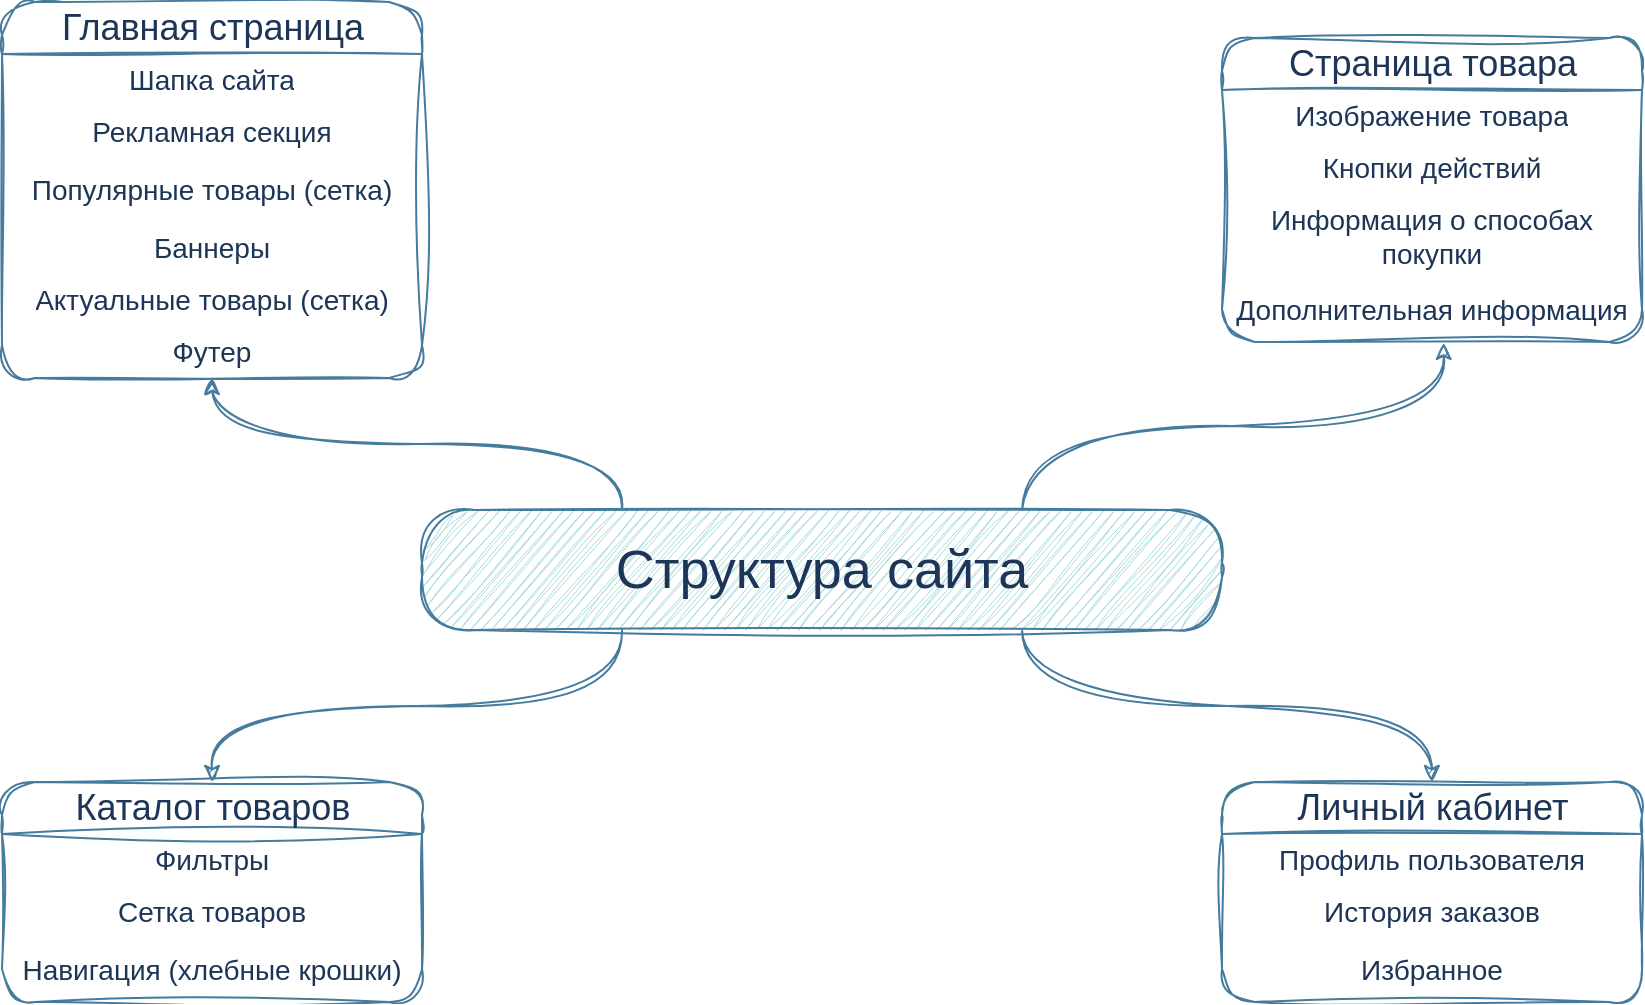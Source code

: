 <mxfile version="24.7.17" pages="3">
  <diagram name="Страница — 1" id="cfMz1B1037dc99auOzqI">
    <mxGraphModel dx="674" dy="1199" grid="1" gridSize="10" guides="1" tooltips="1" connect="1" arrows="1" fold="1" page="1" pageScale="1" pageWidth="1169" pageHeight="827" math="0" shadow="0">
      <root>
        <mxCell id="0" />
        <mxCell id="1" parent="0" />
        <mxCell id="ZYFznnXL1SsV9UCFpAr4-14" style="edgeStyle=orthogonalEdgeStyle;rounded=0;sketch=1;hachureGap=4;jiggle=2;curveFitting=1;orthogonalLoop=1;jettySize=auto;html=1;exitX=0.25;exitY=0;exitDx=0;exitDy=0;entryX=0.5;entryY=1;entryDx=0;entryDy=0;strokeColor=#457B9D;fontFamily=Architects Daughter;fontSource=https%3A%2F%2Ffonts.googleapis.com%2Fcss%3Ffamily%3DArchitects%2BDaughter;fontColor=#1D3557;fillColor=#A8DADC;curved=1;" edge="1" parent="1" source="ZYFznnXL1SsV9UCFpAr4-2" target="ZYFznnXL1SsV9UCFpAr4-5">
          <mxGeometry relative="1" as="geometry" />
        </mxCell>
        <mxCell id="ZYFznnXL1SsV9UCFpAr4-31" style="edgeStyle=orthogonalEdgeStyle;rounded=0;sketch=1;hachureGap=4;jiggle=2;curveFitting=1;orthogonalLoop=1;jettySize=auto;html=1;exitX=0.25;exitY=1;exitDx=0;exitDy=0;entryX=0.5;entryY=0;entryDx=0;entryDy=0;strokeColor=#457B9D;fontFamily=Architects Daughter;fontSource=https%3A%2F%2Ffonts.googleapis.com%2Fcss%3Ffamily%3DArchitects%2BDaughter;fontColor=#1D3557;fillColor=#A8DADC;curved=1;" edge="1" parent="1" source="ZYFznnXL1SsV9UCFpAr4-2" target="ZYFznnXL1SsV9UCFpAr4-15">
          <mxGeometry relative="1" as="geometry" />
        </mxCell>
        <mxCell id="ZYFznnXL1SsV9UCFpAr4-39" style="edgeStyle=orthogonalEdgeStyle;rounded=0;sketch=1;hachureGap=4;jiggle=2;curveFitting=1;orthogonalLoop=1;jettySize=auto;html=1;exitX=0.75;exitY=1;exitDx=0;exitDy=0;entryX=0.5;entryY=0;entryDx=0;entryDy=0;strokeColor=#457B9D;fontFamily=Architects Daughter;fontSource=https%3A%2F%2Ffonts.googleapis.com%2Fcss%3Ffamily%3DArchitects%2BDaughter;fontColor=#1D3557;fillColor=#A8DADC;curved=1;" edge="1" parent="1" source="ZYFznnXL1SsV9UCFpAr4-2" target="ZYFznnXL1SsV9UCFpAr4-32">
          <mxGeometry relative="1" as="geometry" />
        </mxCell>
        <mxCell id="ZYFznnXL1SsV9UCFpAr4-2" value="&lt;font style=&quot;font-size: 27px;&quot;&gt;Структура сайта&lt;/font&gt;" style="rounded=1;whiteSpace=wrap;html=1;arcSize=44;fillColor=#A8DADC;strokeColor=#457B9D;fontFamily=Helvetica;sketch=1;curveFitting=1;jiggle=2;labelBackgroundColor=none;fontColor=#1D3557;" vertex="1" parent="1">
          <mxGeometry x="385" y="384" width="400" height="60" as="geometry" />
        </mxCell>
        <mxCell id="ZYFznnXL1SsV9UCFpAr4-5" value="&lt;font style=&quot;font-size: 18px;&quot;&gt;Главная страница&lt;/font&gt;" style="swimlane;fontStyle=0;childLayout=stackLayout;horizontal=1;startSize=26;fillColor=none;horizontalStack=0;resizeParent=1;resizeParentMax=0;resizeLast=0;collapsible=1;marginBottom=0;html=1;rounded=1;arcSize=21;fontFamily=Helvetica;fontSize=12;sketch=1;curveFitting=1;jiggle=2;labelBackgroundColor=none;strokeColor=#457B9D;fontColor=#1D3557;" vertex="1" parent="1">
          <mxGeometry x="175" y="130" width="210" height="188" as="geometry" />
        </mxCell>
        <mxCell id="ZYFznnXL1SsV9UCFpAr4-6" value="Шапка сайта" style="text;strokeColor=none;fillColor=none;align=center;verticalAlign=middle;spacingLeft=4;spacingRight=4;overflow=hidden;rotatable=0;points=[[0,0.5],[1,0.5]];portConstraint=eastwest;fontFamily=Helvetica;fontSize=14;fontColor=#1D3557;labelBackgroundColor=none;labelBorderColor=none;textShadow=0;whiteSpace=wrap;html=1;rounded=1;sketch=1;curveFitting=1;jiggle=2;" vertex="1" parent="ZYFznnXL1SsV9UCFpAr4-5">
          <mxGeometry y="26" width="210" height="26" as="geometry" />
        </mxCell>
        <mxCell id="ZYFznnXL1SsV9UCFpAr4-7" value="Рекламная секция" style="text;strokeColor=none;fillColor=none;align=center;verticalAlign=middle;spacingLeft=4;spacingRight=4;overflow=hidden;rotatable=0;points=[[0,0.5],[1,0.5]];portConstraint=eastwest;fontFamily=Helvetica;fontSize=14;fontColor=#1D3557;labelBackgroundColor=none;labelBorderColor=none;textShadow=0;whiteSpace=wrap;html=1;rounded=1;sketch=1;curveFitting=1;jiggle=2;" vertex="1" parent="ZYFznnXL1SsV9UCFpAr4-5">
          <mxGeometry y="52" width="210" height="26" as="geometry" />
        </mxCell>
        <mxCell id="ZYFznnXL1SsV9UCFpAr4-8" value="Популярные товары (сетка)" style="text;strokeColor=none;fillColor=none;align=center;verticalAlign=middle;spacingLeft=4;spacingRight=4;overflow=hidden;rotatable=0;points=[[0,0.5],[1,0.5]];portConstraint=eastwest;fontFamily=Helvetica;fontSize=14;labelBackgroundColor=none;labelBorderColor=none;textShadow=0;whiteSpace=wrap;html=1;rounded=1;sketch=1;curveFitting=1;jiggle=2;fontColor=#1D3557;" vertex="1" parent="ZYFznnXL1SsV9UCFpAr4-5">
          <mxGeometry y="78" width="210" height="32" as="geometry" />
        </mxCell>
        <mxCell id="ZYFznnXL1SsV9UCFpAr4-9" value="Баннеры" style="text;strokeColor=none;fillColor=none;align=center;verticalAlign=middle;spacingLeft=4;spacingRight=4;overflow=hidden;rotatable=0;points=[[0,0.5],[1,0.5]];portConstraint=eastwest;fontFamily=Helvetica;fontSize=14;labelBackgroundColor=none;labelBorderColor=none;textShadow=0;whiteSpace=wrap;html=1;rounded=1;sketch=1;curveFitting=1;jiggle=2;fontColor=#1D3557;" vertex="1" parent="ZYFznnXL1SsV9UCFpAr4-5">
          <mxGeometry y="110" width="210" height="26" as="geometry" />
        </mxCell>
        <mxCell id="ZYFznnXL1SsV9UCFpAr4-10" value="Актуальные товары (сетка)" style="text;strokeColor=none;fillColor=none;align=center;verticalAlign=middle;spacingLeft=4;spacingRight=4;overflow=hidden;rotatable=0;points=[[0,0.5],[1,0.5]];portConstraint=eastwest;fontFamily=Helvetica;fontSize=14;labelBackgroundColor=none;labelBorderColor=none;textShadow=0;whiteSpace=wrap;html=1;rounded=1;sketch=1;curveFitting=1;jiggle=2;fontColor=#1D3557;" vertex="1" parent="ZYFznnXL1SsV9UCFpAr4-5">
          <mxGeometry y="136" width="210" height="26" as="geometry" />
        </mxCell>
        <mxCell id="ZYFznnXL1SsV9UCFpAr4-11" value="Футер" style="text;strokeColor=none;fillColor=none;align=center;verticalAlign=middle;spacingLeft=4;spacingRight=4;overflow=hidden;rotatable=0;points=[[0,0.5],[1,0.5]];portConstraint=eastwest;fontFamily=Helvetica;fontSize=14;labelBackgroundColor=none;labelBorderColor=none;textShadow=0;whiteSpace=wrap;html=1;rounded=1;sketch=1;curveFitting=1;jiggle=2;fontColor=#1D3557;" vertex="1" parent="ZYFznnXL1SsV9UCFpAr4-5">
          <mxGeometry y="162" width="210" height="26" as="geometry" />
        </mxCell>
        <mxCell id="ZYFznnXL1SsV9UCFpAr4-15" value="&lt;font style=&quot;font-size: 18px;&quot;&gt;Каталог товаров&lt;/font&gt;" style="swimlane;fontStyle=0;childLayout=stackLayout;horizontal=1;startSize=26;fillColor=none;horizontalStack=0;resizeParent=1;resizeParentMax=0;resizeLast=0;collapsible=1;marginBottom=0;html=1;rounded=1;arcSize=21;fontFamily=Helvetica;fontSize=12;sketch=1;curveFitting=1;jiggle=2;labelBackgroundColor=none;strokeColor=#457B9D;fontColor=#1D3557;" vertex="1" parent="1">
          <mxGeometry x="175" y="520" width="210" height="110" as="geometry" />
        </mxCell>
        <mxCell id="ZYFznnXL1SsV9UCFpAr4-16" value="Фильтры" style="text;strokeColor=none;fillColor=none;align=center;verticalAlign=middle;spacingLeft=4;spacingRight=4;overflow=hidden;rotatable=0;points=[[0,0.5],[1,0.5]];portConstraint=eastwest;fontFamily=Helvetica;fontSize=14;fontColor=#1D3557;labelBackgroundColor=none;labelBorderColor=none;textShadow=0;whiteSpace=wrap;html=1;rounded=1;sketch=1;curveFitting=1;jiggle=2;" vertex="1" parent="ZYFznnXL1SsV9UCFpAr4-15">
          <mxGeometry y="26" width="210" height="26" as="geometry" />
        </mxCell>
        <mxCell id="ZYFznnXL1SsV9UCFpAr4-17" value="Сетка товаров" style="text;strokeColor=none;fillColor=none;align=center;verticalAlign=middle;spacingLeft=4;spacingRight=4;overflow=hidden;rotatable=0;points=[[0,0.5],[1,0.5]];portConstraint=eastwest;fontFamily=Helvetica;fontSize=14;fontColor=#1D3557;labelBackgroundColor=none;labelBorderColor=none;textShadow=0;whiteSpace=wrap;html=1;rounded=1;sketch=1;curveFitting=1;jiggle=2;" vertex="1" parent="ZYFznnXL1SsV9UCFpAr4-15">
          <mxGeometry y="52" width="210" height="26" as="geometry" />
        </mxCell>
        <mxCell id="ZYFznnXL1SsV9UCFpAr4-18" value="Навигация (хлебные крошки)" style="text;strokeColor=none;fillColor=none;align=center;verticalAlign=middle;spacingLeft=4;spacingRight=4;overflow=hidden;rotatable=0;points=[[0,0.5],[1,0.5]];portConstraint=eastwest;fontFamily=Helvetica;fontSize=14;labelBackgroundColor=none;labelBorderColor=none;textShadow=0;whiteSpace=wrap;html=1;rounded=1;sketch=1;curveFitting=1;jiggle=2;fontColor=#1D3557;" vertex="1" parent="ZYFznnXL1SsV9UCFpAr4-15">
          <mxGeometry y="78" width="210" height="32" as="geometry" />
        </mxCell>
        <mxCell id="ZYFznnXL1SsV9UCFpAr4-23" value="&lt;font style=&quot;font-size: 18px;&quot;&gt;Страница товара&lt;/font&gt;" style="swimlane;fontStyle=0;childLayout=stackLayout;horizontal=1;startSize=26;fillColor=none;horizontalStack=0;resizeParent=1;resizeParentMax=0;resizeLast=0;collapsible=1;marginBottom=0;html=1;rounded=1;arcSize=21;fontFamily=Helvetica;fontSize=12;sketch=1;curveFitting=1;jiggle=2;labelBackgroundColor=none;strokeColor=#457B9D;fontColor=#1D3557;" vertex="1" parent="1">
          <mxGeometry x="785" y="148" width="210" height="152" as="geometry" />
        </mxCell>
        <mxCell id="ZYFznnXL1SsV9UCFpAr4-24" value="Изображение товара" style="text;strokeColor=none;fillColor=none;align=center;verticalAlign=middle;spacingLeft=4;spacingRight=4;overflow=hidden;rotatable=0;points=[[0,0.5],[1,0.5]];portConstraint=eastwest;fontFamily=Helvetica;fontSize=14;fontColor=#1D3557;labelBackgroundColor=none;labelBorderColor=none;textShadow=0;whiteSpace=wrap;html=1;rounded=1;sketch=1;curveFitting=1;jiggle=2;" vertex="1" parent="ZYFznnXL1SsV9UCFpAr4-23">
          <mxGeometry y="26" width="210" height="26" as="geometry" />
        </mxCell>
        <mxCell id="ZYFznnXL1SsV9UCFpAr4-25" value="Кнопки действий" style="text;strokeColor=none;fillColor=none;align=center;verticalAlign=middle;spacingLeft=4;spacingRight=4;overflow=hidden;rotatable=0;points=[[0,0.5],[1,0.5]];portConstraint=eastwest;fontFamily=Helvetica;fontSize=14;fontColor=#1D3557;labelBackgroundColor=none;labelBorderColor=none;textShadow=0;whiteSpace=wrap;html=1;rounded=1;sketch=1;curveFitting=1;jiggle=2;" vertex="1" parent="ZYFznnXL1SsV9UCFpAr4-23">
          <mxGeometry y="52" width="210" height="26" as="geometry" />
        </mxCell>
        <mxCell id="ZYFznnXL1SsV9UCFpAr4-26" value="Информация о способах покупки" style="text;strokeColor=none;fillColor=none;align=center;verticalAlign=middle;spacingLeft=4;spacingRight=4;overflow=hidden;rotatable=0;points=[[0,0.5],[1,0.5]];portConstraint=eastwest;fontFamily=Helvetica;fontSize=14;labelBackgroundColor=none;labelBorderColor=none;textShadow=0;whiteSpace=wrap;html=1;rounded=1;sketch=1;curveFitting=1;jiggle=2;fontColor=#1D3557;" vertex="1" parent="ZYFznnXL1SsV9UCFpAr4-23">
          <mxGeometry y="78" width="210" height="42" as="geometry" />
        </mxCell>
        <mxCell id="ZYFznnXL1SsV9UCFpAr4-28" value="Дополнительная информация" style="text;strokeColor=none;fillColor=none;align=center;verticalAlign=middle;spacingLeft=4;spacingRight=4;overflow=hidden;rotatable=0;points=[[0,0.5],[1,0.5]];portConstraint=eastwest;fontFamily=Helvetica;fontSize=14;labelBackgroundColor=none;labelBorderColor=none;textShadow=0;whiteSpace=wrap;html=1;rounded=1;sketch=1;curveFitting=1;jiggle=2;fontColor=#1D3557;" vertex="1" parent="ZYFznnXL1SsV9UCFpAr4-23">
          <mxGeometry y="120" width="210" height="32" as="geometry" />
        </mxCell>
        <mxCell id="ZYFznnXL1SsV9UCFpAr4-30" style="edgeStyle=orthogonalEdgeStyle;rounded=0;sketch=1;hachureGap=4;jiggle=2;curveFitting=1;orthogonalLoop=1;jettySize=auto;html=1;exitX=0.75;exitY=0;exitDx=0;exitDy=0;entryX=0.528;entryY=1.013;entryDx=0;entryDy=0;entryPerimeter=0;strokeColor=#457B9D;fontFamily=Architects Daughter;fontSource=https%3A%2F%2Ffonts.googleapis.com%2Fcss%3Ffamily%3DArchitects%2BDaughter;fontColor=#1D3557;fillColor=#A8DADC;curved=1;" edge="1" parent="1" source="ZYFznnXL1SsV9UCFpAr4-2" target="ZYFznnXL1SsV9UCFpAr4-28">
          <mxGeometry relative="1" as="geometry" />
        </mxCell>
        <mxCell id="ZYFznnXL1SsV9UCFpAr4-32" value="&lt;font style=&quot;font-size: 18px;&quot;&gt;Личный кабинет&lt;/font&gt;" style="swimlane;fontStyle=0;childLayout=stackLayout;horizontal=1;startSize=26;fillColor=none;horizontalStack=0;resizeParent=1;resizeParentMax=0;resizeLast=0;collapsible=1;marginBottom=0;html=1;rounded=1;arcSize=21;fontFamily=Helvetica;fontSize=12;sketch=1;curveFitting=1;jiggle=2;labelBackgroundColor=none;strokeColor=#457B9D;fontColor=#1D3557;" vertex="1" parent="1">
          <mxGeometry x="785" y="520" width="210" height="110" as="geometry" />
        </mxCell>
        <mxCell id="ZYFznnXL1SsV9UCFpAr4-33" value="Профиль пользователя" style="text;strokeColor=none;fillColor=none;align=center;verticalAlign=middle;spacingLeft=4;spacingRight=4;overflow=hidden;rotatable=0;points=[[0,0.5],[1,0.5]];portConstraint=eastwest;fontFamily=Helvetica;fontSize=14;fontColor=#1D3557;labelBackgroundColor=none;labelBorderColor=none;textShadow=0;whiteSpace=wrap;html=1;rounded=1;sketch=1;curveFitting=1;jiggle=2;" vertex="1" parent="ZYFznnXL1SsV9UCFpAr4-32">
          <mxGeometry y="26" width="210" height="26" as="geometry" />
        </mxCell>
        <mxCell id="ZYFznnXL1SsV9UCFpAr4-34" value="История заказов" style="text;strokeColor=none;fillColor=none;align=center;verticalAlign=middle;spacingLeft=4;spacingRight=4;overflow=hidden;rotatable=0;points=[[0,0.5],[1,0.5]];portConstraint=eastwest;fontFamily=Helvetica;fontSize=14;fontColor=#1D3557;labelBackgroundColor=none;labelBorderColor=none;textShadow=0;whiteSpace=wrap;html=1;rounded=1;sketch=1;curveFitting=1;jiggle=2;" vertex="1" parent="ZYFznnXL1SsV9UCFpAr4-32">
          <mxGeometry y="52" width="210" height="26" as="geometry" />
        </mxCell>
        <mxCell id="ZYFznnXL1SsV9UCFpAr4-35" value="Избранное" style="text;strokeColor=none;fillColor=none;align=center;verticalAlign=middle;spacingLeft=4;spacingRight=4;overflow=hidden;rotatable=0;points=[[0,0.5],[1,0.5]];portConstraint=eastwest;fontFamily=Helvetica;fontSize=14;labelBackgroundColor=none;labelBorderColor=none;textShadow=0;whiteSpace=wrap;html=1;rounded=1;sketch=1;curveFitting=1;jiggle=2;fontColor=#1D3557;" vertex="1" parent="ZYFznnXL1SsV9UCFpAr4-32">
          <mxGeometry y="78" width="210" height="32" as="geometry" />
        </mxCell>
      </root>
    </mxGraphModel>
  </diagram>
  <diagram id="JF7GCAIlmqGJFs5VyR6K" name="Страница — 2">
    <mxGraphModel dx="1724" dy="987" grid="1" gridSize="10" guides="1" tooltips="1" connect="1" arrows="1" fold="1" page="1" pageScale="1" pageWidth="1169" pageHeight="827" math="0" shadow="0">
      <root>
        <mxCell id="0" />
        <mxCell id="1" parent="0" />
        <mxCell id="FiGZa5fCqcaI1ObafUO0-14" value="Users" style="shape=table;startSize=30;container=1;collapsible=1;childLayout=tableLayout;fixedRows=1;rowLines=0;fontStyle=1;align=center;resizeLast=1;html=1;hachureGap=4;fontFamily=Helvetica;rounded=1;" vertex="1" parent="1">
          <mxGeometry x="-340" y="60" width="180" height="180" as="geometry" />
        </mxCell>
        <mxCell id="FiGZa5fCqcaI1ObafUO0-15" value="" style="shape=tableRow;horizontal=0;startSize=0;swimlaneHead=0;swimlaneBody=0;fillColor=none;collapsible=0;dropTarget=0;points=[[0,0.5],[1,0.5]];portConstraint=eastwest;top=0;left=0;right=0;bottom=1;hachureGap=4;strokeColor=#457B9D;fontFamily=Helvetica;fontColor=#1D3557;" vertex="1" parent="FiGZa5fCqcaI1ObafUO0-14">
          <mxGeometry y="30" width="180" height="30" as="geometry" />
        </mxCell>
        <mxCell id="FiGZa5fCqcaI1ObafUO0-16" value="PK" style="shape=partialRectangle;connectable=0;fillColor=none;top=0;left=0;bottom=0;right=0;fontStyle=1;overflow=hidden;whiteSpace=wrap;html=1;hachureGap=4;strokeColor=#457B9D;fontFamily=Helvetica;fontColor=#1D3557;" vertex="1" parent="FiGZa5fCqcaI1ObafUO0-15">
          <mxGeometry width="30" height="30" as="geometry">
            <mxRectangle width="30" height="30" as="alternateBounds" />
          </mxGeometry>
        </mxCell>
        <mxCell id="FiGZa5fCqcaI1ObafUO0-17" value="user_id" style="shape=partialRectangle;connectable=0;fillColor=none;top=0;left=0;bottom=0;right=0;align=left;spacingLeft=6;fontStyle=5;overflow=hidden;whiteSpace=wrap;html=1;hachureGap=4;strokeColor=#457B9D;fontFamily=Helvetica;fontColor=#1D3557;" vertex="1" parent="FiGZa5fCqcaI1ObafUO0-15">
          <mxGeometry x="30" width="150" height="30" as="geometry">
            <mxRectangle width="150" height="30" as="alternateBounds" />
          </mxGeometry>
        </mxCell>
        <mxCell id="FiGZa5fCqcaI1ObafUO0-18" value="" style="shape=tableRow;horizontal=0;startSize=0;swimlaneHead=0;swimlaneBody=0;fillColor=none;collapsible=0;dropTarget=0;points=[[0,0.5],[1,0.5]];portConstraint=eastwest;top=0;left=0;right=0;bottom=0;hachureGap=4;strokeColor=#457B9D;fontFamily=Helvetica;fontColor=#1D3557;" vertex="1" parent="FiGZa5fCqcaI1ObafUO0-14">
          <mxGeometry y="60" width="180" height="30" as="geometry" />
        </mxCell>
        <mxCell id="FiGZa5fCqcaI1ObafUO0-19" value="" style="shape=partialRectangle;connectable=0;fillColor=none;top=0;left=0;bottom=0;right=0;editable=1;overflow=hidden;whiteSpace=wrap;html=1;hachureGap=4;strokeColor=#457B9D;fontFamily=Helvetica;fontColor=#1D3557;" vertex="1" parent="FiGZa5fCqcaI1ObafUO0-18">
          <mxGeometry width="30" height="30" as="geometry">
            <mxRectangle width="30" height="30" as="alternateBounds" />
          </mxGeometry>
        </mxCell>
        <mxCell id="FiGZa5fCqcaI1ObafUO0-20" value="username" style="shape=partialRectangle;connectable=0;fillColor=none;top=0;left=0;bottom=0;right=0;align=left;spacingLeft=6;overflow=hidden;whiteSpace=wrap;html=1;hachureGap=4;strokeColor=#457B9D;fontFamily=Helvetica;fontColor=#1D3557;" vertex="1" parent="FiGZa5fCqcaI1ObafUO0-18">
          <mxGeometry x="30" width="150" height="30" as="geometry">
            <mxRectangle width="150" height="30" as="alternateBounds" />
          </mxGeometry>
        </mxCell>
        <mxCell id="FiGZa5fCqcaI1ObafUO0-21" value="" style="shape=tableRow;horizontal=0;startSize=0;swimlaneHead=0;swimlaneBody=0;fillColor=none;collapsible=0;dropTarget=0;points=[[0,0.5],[1,0.5]];portConstraint=eastwest;top=0;left=0;right=0;bottom=0;hachureGap=4;strokeColor=#457B9D;fontFamily=Helvetica;fontColor=#1D3557;" vertex="1" parent="FiGZa5fCqcaI1ObafUO0-14">
          <mxGeometry y="90" width="180" height="30" as="geometry" />
        </mxCell>
        <mxCell id="FiGZa5fCqcaI1ObafUO0-22" value="" style="shape=partialRectangle;connectable=0;fillColor=none;top=0;left=0;bottom=0;right=0;editable=1;overflow=hidden;whiteSpace=wrap;html=1;hachureGap=4;strokeColor=#457B9D;fontFamily=Helvetica;fontColor=#1D3557;" vertex="1" parent="FiGZa5fCqcaI1ObafUO0-21">
          <mxGeometry width="30" height="30" as="geometry">
            <mxRectangle width="30" height="30" as="alternateBounds" />
          </mxGeometry>
        </mxCell>
        <mxCell id="FiGZa5fCqcaI1ObafUO0-23" value="email" style="shape=partialRectangle;connectable=0;fillColor=none;top=0;left=0;bottom=0;right=0;align=left;spacingLeft=6;overflow=hidden;whiteSpace=wrap;html=1;hachureGap=4;strokeColor=#457B9D;fontFamily=Helvetica;fontColor=#1D3557;" vertex="1" parent="FiGZa5fCqcaI1ObafUO0-21">
          <mxGeometry x="30" width="150" height="30" as="geometry">
            <mxRectangle width="150" height="30" as="alternateBounds" />
          </mxGeometry>
        </mxCell>
        <mxCell id="FiGZa5fCqcaI1ObafUO0-24" value="" style="shape=tableRow;horizontal=0;startSize=0;swimlaneHead=0;swimlaneBody=0;fillColor=none;collapsible=0;dropTarget=0;points=[[0,0.5],[1,0.5]];portConstraint=eastwest;top=0;left=0;right=0;bottom=0;hachureGap=4;strokeColor=#457B9D;fontFamily=Helvetica;fontColor=#1D3557;" vertex="1" parent="FiGZa5fCqcaI1ObafUO0-14">
          <mxGeometry y="120" width="180" height="30" as="geometry" />
        </mxCell>
        <mxCell id="FiGZa5fCqcaI1ObafUO0-25" value="" style="shape=partialRectangle;connectable=0;fillColor=none;top=0;left=0;bottom=0;right=0;editable=1;overflow=hidden;whiteSpace=wrap;html=1;hachureGap=4;strokeColor=#457B9D;fontFamily=Helvetica;fontColor=#1D3557;" vertex="1" parent="FiGZa5fCqcaI1ObafUO0-24">
          <mxGeometry width="30" height="30" as="geometry">
            <mxRectangle width="30" height="30" as="alternateBounds" />
          </mxGeometry>
        </mxCell>
        <mxCell id="FiGZa5fCqcaI1ObafUO0-26" value="phone" style="shape=partialRectangle;connectable=0;fillColor=none;top=0;left=0;bottom=0;right=0;align=left;spacingLeft=6;overflow=hidden;whiteSpace=wrap;html=1;hachureGap=4;strokeColor=#457B9D;fontFamily=Helvetica;fontColor=#1D3557;" vertex="1" parent="FiGZa5fCqcaI1ObafUO0-24">
          <mxGeometry x="30" width="150" height="30" as="geometry">
            <mxRectangle width="150" height="30" as="alternateBounds" />
          </mxGeometry>
        </mxCell>
        <mxCell id="FiGZa5fCqcaI1ObafUO0-27" value="" style="shape=tableRow;horizontal=0;startSize=0;swimlaneHead=0;swimlaneBody=0;fillColor=none;collapsible=0;dropTarget=0;points=[[0,0.5],[1,0.5]];portConstraint=eastwest;top=0;left=0;right=0;bottom=0;hachureGap=4;strokeColor=#457B9D;fontFamily=Helvetica;fontColor=#1D3557;" vertex="1" parent="FiGZa5fCqcaI1ObafUO0-14">
          <mxGeometry y="150" width="180" height="30" as="geometry" />
        </mxCell>
        <mxCell id="FiGZa5fCqcaI1ObafUO0-28" value="" style="shape=partialRectangle;connectable=0;fillColor=none;top=0;left=0;bottom=0;right=0;editable=1;overflow=hidden;whiteSpace=wrap;html=1;hachureGap=4;strokeColor=#457B9D;fontFamily=Helvetica;fontColor=#1D3557;" vertex="1" parent="FiGZa5fCqcaI1ObafUO0-27">
          <mxGeometry width="30" height="30" as="geometry">
            <mxRectangle width="30" height="30" as="alternateBounds" />
          </mxGeometry>
        </mxCell>
        <mxCell id="FiGZa5fCqcaI1ObafUO0-29" value="created_at" style="shape=partialRectangle;connectable=0;fillColor=none;top=0;left=0;bottom=0;right=0;align=left;spacingLeft=6;overflow=hidden;whiteSpace=wrap;html=1;hachureGap=4;strokeColor=#457B9D;fontFamily=Helvetica;fontColor=#1D3557;" vertex="1" parent="FiGZa5fCqcaI1ObafUO0-27">
          <mxGeometry x="30" width="150" height="30" as="geometry">
            <mxRectangle width="150" height="30" as="alternateBounds" />
          </mxGeometry>
        </mxCell>
        <mxCell id="FiGZa5fCqcaI1ObafUO0-30" value="Products" style="shape=table;startSize=30;container=1;collapsible=1;childLayout=tableLayout;fixedRows=1;rowLines=0;fontStyle=1;align=center;resizeLast=1;html=1;hachureGap=4;fontFamily=Helvetica;rounded=1;" vertex="1" parent="1">
          <mxGeometry x="-340" y="270" width="180" height="300" as="geometry" />
        </mxCell>
        <mxCell id="FiGZa5fCqcaI1ObafUO0-31" value="" style="shape=tableRow;horizontal=0;startSize=0;swimlaneHead=0;swimlaneBody=0;fillColor=none;collapsible=0;dropTarget=0;points=[[0,0.5],[1,0.5]];portConstraint=eastwest;top=0;left=0;right=0;bottom=1;hachureGap=4;strokeColor=#457B9D;fontFamily=Helvetica;fontColor=#1D3557;" vertex="1" parent="FiGZa5fCqcaI1ObafUO0-30">
          <mxGeometry y="30" width="180" height="30" as="geometry" />
        </mxCell>
        <mxCell id="FiGZa5fCqcaI1ObafUO0-32" value="PK" style="shape=partialRectangle;connectable=0;fillColor=none;top=0;left=0;bottom=0;right=0;fontStyle=1;overflow=hidden;whiteSpace=wrap;html=1;hachureGap=4;strokeColor=#457B9D;fontFamily=Helvetica;fontColor=#1D3557;" vertex="1" parent="FiGZa5fCqcaI1ObafUO0-31">
          <mxGeometry width="30" height="30" as="geometry">
            <mxRectangle width="30" height="30" as="alternateBounds" />
          </mxGeometry>
        </mxCell>
        <mxCell id="FiGZa5fCqcaI1ObafUO0-33" value="product_id" style="shape=partialRectangle;connectable=0;fillColor=none;top=0;left=0;bottom=0;right=0;align=left;spacingLeft=6;fontStyle=5;overflow=hidden;whiteSpace=wrap;html=1;hachureGap=4;strokeColor=#457B9D;fontFamily=Helvetica;fontColor=#1D3557;" vertex="1" parent="FiGZa5fCqcaI1ObafUO0-31">
          <mxGeometry x="30" width="150" height="30" as="geometry">
            <mxRectangle width="150" height="30" as="alternateBounds" />
          </mxGeometry>
        </mxCell>
        <mxCell id="FiGZa5fCqcaI1ObafUO0-37" value="" style="shape=tableRow;horizontal=0;startSize=0;swimlaneHead=0;swimlaneBody=0;fillColor=none;collapsible=0;dropTarget=0;points=[[0,0.5],[1,0.5]];portConstraint=eastwest;top=0;left=0;right=0;bottom=0;hachureGap=4;strokeColor=#457B9D;fontFamily=Helvetica;fontColor=#1D3557;" vertex="1" parent="FiGZa5fCqcaI1ObafUO0-30">
          <mxGeometry y="60" width="180" height="30" as="geometry" />
        </mxCell>
        <mxCell id="FiGZa5fCqcaI1ObafUO0-38" value="FK" style="shape=partialRectangle;connectable=0;fillColor=none;top=0;left=0;bottom=0;right=0;editable=1;overflow=hidden;whiteSpace=wrap;html=1;hachureGap=4;strokeColor=#457B9D;fontFamily=Helvetica;fontColor=#1D3557;" vertex="1" parent="FiGZa5fCqcaI1ObafUO0-37">
          <mxGeometry width="30" height="30" as="geometry">
            <mxRectangle width="30" height="30" as="alternateBounds" />
          </mxGeometry>
        </mxCell>
        <mxCell id="FiGZa5fCqcaI1ObafUO0-39" value="category_id" style="shape=partialRectangle;connectable=0;fillColor=none;top=0;left=0;bottom=0;right=0;align=left;spacingLeft=6;overflow=hidden;whiteSpace=wrap;html=1;hachureGap=4;strokeColor=#457B9D;fontFamily=Helvetica;fontColor=#1D3557;" vertex="1" parent="FiGZa5fCqcaI1ObafUO0-37">
          <mxGeometry x="30" width="150" height="30" as="geometry">
            <mxRectangle width="150" height="30" as="alternateBounds" />
          </mxGeometry>
        </mxCell>
        <mxCell id="FiGZa5fCqcaI1ObafUO0-40" value="" style="shape=tableRow;horizontal=0;startSize=0;swimlaneHead=0;swimlaneBody=0;fillColor=none;collapsible=0;dropTarget=0;points=[[0,0.5],[1,0.5]];portConstraint=eastwest;top=0;left=0;right=0;bottom=0;hachureGap=4;strokeColor=#457B9D;fontFamily=Helvetica;fontColor=#1D3557;" vertex="1" parent="FiGZa5fCqcaI1ObafUO0-30">
          <mxGeometry y="90" width="180" height="30" as="geometry" />
        </mxCell>
        <mxCell id="FiGZa5fCqcaI1ObafUO0-41" value="" style="shape=partialRectangle;connectable=0;fillColor=none;top=0;left=0;bottom=0;right=0;editable=1;overflow=hidden;whiteSpace=wrap;html=1;hachureGap=4;strokeColor=#457B9D;fontFamily=Helvetica;fontColor=#1D3557;" vertex="1" parent="FiGZa5fCqcaI1ObafUO0-40">
          <mxGeometry width="30" height="30" as="geometry">
            <mxRectangle width="30" height="30" as="alternateBounds" />
          </mxGeometry>
        </mxCell>
        <mxCell id="FiGZa5fCqcaI1ObafUO0-42" value="image_url" style="shape=partialRectangle;connectable=0;fillColor=none;top=0;left=0;bottom=0;right=0;align=left;spacingLeft=6;overflow=hidden;whiteSpace=wrap;html=1;hachureGap=4;strokeColor=#457B9D;fontFamily=Helvetica;fontColor=#1D3557;" vertex="1" parent="FiGZa5fCqcaI1ObafUO0-40">
          <mxGeometry x="30" width="150" height="30" as="geometry">
            <mxRectangle width="150" height="30" as="alternateBounds" />
          </mxGeometry>
        </mxCell>
        <mxCell id="FiGZa5fCqcaI1ObafUO0-43" value="" style="shape=tableRow;horizontal=0;startSize=0;swimlaneHead=0;swimlaneBody=0;fillColor=none;collapsible=0;dropTarget=0;points=[[0,0.5],[1,0.5]];portConstraint=eastwest;top=0;left=0;right=0;bottom=0;hachureGap=4;strokeColor=#457B9D;fontFamily=Helvetica;fontColor=#1D3557;" vertex="1" parent="FiGZa5fCqcaI1ObafUO0-30">
          <mxGeometry y="120" width="180" height="30" as="geometry" />
        </mxCell>
        <mxCell id="FiGZa5fCqcaI1ObafUO0-44" value="" style="shape=partialRectangle;connectable=0;fillColor=none;top=0;left=0;bottom=0;right=0;editable=1;overflow=hidden;whiteSpace=wrap;html=1;hachureGap=4;strokeColor=#457B9D;fontFamily=Helvetica;fontColor=#1D3557;" vertex="1" parent="FiGZa5fCqcaI1ObafUO0-43">
          <mxGeometry width="30" height="30" as="geometry">
            <mxRectangle width="30" height="30" as="alternateBounds" />
          </mxGeometry>
        </mxCell>
        <mxCell id="FiGZa5fCqcaI1ObafUO0-45" value="name" style="shape=partialRectangle;connectable=0;fillColor=none;top=0;left=0;bottom=0;right=0;align=left;spacingLeft=6;overflow=hidden;whiteSpace=wrap;html=1;hachureGap=4;strokeColor=#457B9D;fontFamily=Helvetica;fontColor=#1D3557;" vertex="1" parent="FiGZa5fCqcaI1ObafUO0-43">
          <mxGeometry x="30" width="150" height="30" as="geometry">
            <mxRectangle width="150" height="30" as="alternateBounds" />
          </mxGeometry>
        </mxCell>
        <mxCell id="FiGZa5fCqcaI1ObafUO0-46" value="" style="shape=tableRow;horizontal=0;startSize=0;swimlaneHead=0;swimlaneBody=0;fillColor=none;collapsible=0;dropTarget=0;points=[[0,0.5],[1,0.5]];portConstraint=eastwest;top=0;left=0;right=0;bottom=0;hachureGap=4;strokeColor=#457B9D;fontFamily=Helvetica;fontColor=#1D3557;" vertex="1" parent="FiGZa5fCqcaI1ObafUO0-30">
          <mxGeometry y="150" width="180" height="30" as="geometry" />
        </mxCell>
        <mxCell id="FiGZa5fCqcaI1ObafUO0-47" value="" style="shape=partialRectangle;connectable=0;fillColor=none;top=0;left=0;bottom=0;right=0;editable=1;overflow=hidden;whiteSpace=wrap;html=1;hachureGap=4;strokeColor=#457B9D;fontFamily=Helvetica;fontColor=#1D3557;" vertex="1" parent="FiGZa5fCqcaI1ObafUO0-46">
          <mxGeometry width="30" height="30" as="geometry">
            <mxRectangle width="30" height="30" as="alternateBounds" />
          </mxGeometry>
        </mxCell>
        <mxCell id="FiGZa5fCqcaI1ObafUO0-48" value="price" style="shape=partialRectangle;connectable=0;fillColor=none;top=0;left=0;bottom=0;right=0;align=left;spacingLeft=6;overflow=hidden;whiteSpace=wrap;html=1;hachureGap=4;strokeColor=#457B9D;fontFamily=Helvetica;fontColor=#1D3557;" vertex="1" parent="FiGZa5fCqcaI1ObafUO0-46">
          <mxGeometry x="30" width="150" height="30" as="geometry">
            <mxRectangle width="150" height="30" as="alternateBounds" />
          </mxGeometry>
        </mxCell>
        <mxCell id="FiGZa5fCqcaI1ObafUO0-174" value="" style="shape=tableRow;horizontal=0;startSize=0;swimlaneHead=0;swimlaneBody=0;fillColor=none;collapsible=0;dropTarget=0;points=[[0,0.5],[1,0.5]];portConstraint=eastwest;top=0;left=0;right=0;bottom=0;hachureGap=4;strokeColor=#457B9D;fontFamily=Helvetica;fontColor=#1D3557;" vertex="1" parent="FiGZa5fCqcaI1ObafUO0-30">
          <mxGeometry y="180" width="180" height="30" as="geometry" />
        </mxCell>
        <mxCell id="FiGZa5fCqcaI1ObafUO0-175" value="" style="shape=partialRectangle;connectable=0;fillColor=none;top=0;left=0;bottom=0;right=0;editable=1;overflow=hidden;whiteSpace=wrap;html=1;hachureGap=4;strokeColor=#457B9D;fontFamily=Helvetica;fontColor=#1D3557;" vertex="1" parent="FiGZa5fCqcaI1ObafUO0-174">
          <mxGeometry width="30" height="30" as="geometry">
            <mxRectangle width="30" height="30" as="alternateBounds" />
          </mxGeometry>
        </mxCell>
        <mxCell id="FiGZa5fCqcaI1ObafUO0-176" value="discount" style="shape=partialRectangle;connectable=0;fillColor=none;top=0;left=0;bottom=0;right=0;align=left;spacingLeft=6;overflow=hidden;whiteSpace=wrap;html=1;hachureGap=4;strokeColor=#457B9D;fontFamily=Helvetica;fontColor=#1D3557;" vertex="1" parent="FiGZa5fCqcaI1ObafUO0-174">
          <mxGeometry x="30" width="150" height="30" as="geometry">
            <mxRectangle width="150" height="30" as="alternateBounds" />
          </mxGeometry>
        </mxCell>
        <mxCell id="FiGZa5fCqcaI1ObafUO0-49" value="" style="shape=tableRow;horizontal=0;startSize=0;swimlaneHead=0;swimlaneBody=0;fillColor=none;collapsible=0;dropTarget=0;points=[[0,0.5],[1,0.5]];portConstraint=eastwest;top=0;left=0;right=0;bottom=0;hachureGap=4;strokeColor=#457B9D;fontFamily=Helvetica;fontColor=#1D3557;" vertex="1" parent="FiGZa5fCqcaI1ObafUO0-30">
          <mxGeometry y="210" width="180" height="30" as="geometry" />
        </mxCell>
        <mxCell id="FiGZa5fCqcaI1ObafUO0-50" value="" style="shape=partialRectangle;connectable=0;fillColor=none;top=0;left=0;bottom=0;right=0;editable=1;overflow=hidden;whiteSpace=wrap;html=1;hachureGap=4;strokeColor=#457B9D;fontFamily=Helvetica;fontColor=#1D3557;" vertex="1" parent="FiGZa5fCqcaI1ObafUO0-49">
          <mxGeometry width="30" height="30" as="geometry">
            <mxRectangle width="30" height="30" as="alternateBounds" />
          </mxGeometry>
        </mxCell>
        <mxCell id="FiGZa5fCqcaI1ObafUO0-51" value="description" style="shape=partialRectangle;connectable=0;fillColor=none;top=0;left=0;bottom=0;right=0;align=left;spacingLeft=6;overflow=hidden;whiteSpace=wrap;html=1;hachureGap=4;strokeColor=#457B9D;fontFamily=Helvetica;fontColor=#1D3557;" vertex="1" parent="FiGZa5fCqcaI1ObafUO0-49">
          <mxGeometry x="30" width="150" height="30" as="geometry">
            <mxRectangle width="150" height="30" as="alternateBounds" />
          </mxGeometry>
        </mxCell>
        <mxCell id="FiGZa5fCqcaI1ObafUO0-177" value="" style="shape=tableRow;horizontal=0;startSize=0;swimlaneHead=0;swimlaneBody=0;fillColor=none;collapsible=0;dropTarget=0;points=[[0,0.5],[1,0.5]];portConstraint=eastwest;top=0;left=0;right=0;bottom=0;hachureGap=4;strokeColor=#457B9D;fontFamily=Helvetica;fontColor=#1D3557;" vertex="1" parent="FiGZa5fCqcaI1ObafUO0-30">
          <mxGeometry y="240" width="180" height="30" as="geometry" />
        </mxCell>
        <mxCell id="FiGZa5fCqcaI1ObafUO0-178" value="" style="shape=partialRectangle;connectable=0;fillColor=none;top=0;left=0;bottom=0;right=0;editable=1;overflow=hidden;whiteSpace=wrap;html=1;hachureGap=4;strokeColor=#457B9D;fontFamily=Helvetica;fontColor=#1D3557;" vertex="1" parent="FiGZa5fCqcaI1ObafUO0-177">
          <mxGeometry width="30" height="30" as="geometry">
            <mxRectangle width="30" height="30" as="alternateBounds" />
          </mxGeometry>
        </mxCell>
        <mxCell id="FiGZa5fCqcaI1ObafUO0-179" value="rating" style="shape=partialRectangle;connectable=0;fillColor=none;top=0;left=0;bottom=0;right=0;align=left;spacingLeft=6;overflow=hidden;whiteSpace=wrap;html=1;hachureGap=4;strokeColor=#457B9D;fontFamily=Helvetica;fontColor=#1D3557;" vertex="1" parent="FiGZa5fCqcaI1ObafUO0-177">
          <mxGeometry x="30" width="150" height="30" as="geometry">
            <mxRectangle width="150" height="30" as="alternateBounds" />
          </mxGeometry>
        </mxCell>
        <mxCell id="FiGZa5fCqcaI1ObafUO0-180" value="" style="shape=tableRow;horizontal=0;startSize=0;swimlaneHead=0;swimlaneBody=0;fillColor=none;collapsible=0;dropTarget=0;points=[[0,0.5],[1,0.5]];portConstraint=eastwest;top=0;left=0;right=0;bottom=0;hachureGap=4;strokeColor=#457B9D;fontFamily=Helvetica;fontColor=#1D3557;" vertex="1" parent="FiGZa5fCqcaI1ObafUO0-30">
          <mxGeometry y="270" width="180" height="30" as="geometry" />
        </mxCell>
        <mxCell id="FiGZa5fCqcaI1ObafUO0-181" value="" style="shape=partialRectangle;connectable=0;fillColor=none;top=0;left=0;bottom=0;right=0;editable=1;overflow=hidden;whiteSpace=wrap;html=1;hachureGap=4;strokeColor=#457B9D;fontFamily=Helvetica;fontColor=#1D3557;" vertex="1" parent="FiGZa5fCqcaI1ObafUO0-180">
          <mxGeometry width="30" height="30" as="geometry">
            <mxRectangle width="30" height="30" as="alternateBounds" />
          </mxGeometry>
        </mxCell>
        <mxCell id="FiGZa5fCqcaI1ObafUO0-182" value="created_at" style="shape=partialRectangle;connectable=0;fillColor=none;top=0;left=0;bottom=0;right=0;align=left;spacingLeft=6;overflow=hidden;whiteSpace=wrap;html=1;hachureGap=4;strokeColor=#457B9D;fontFamily=Helvetica;fontColor=#1D3557;" vertex="1" parent="FiGZa5fCqcaI1ObafUO0-180">
          <mxGeometry x="30" width="150" height="30" as="geometry">
            <mxRectangle width="150" height="30" as="alternateBounds" />
          </mxGeometry>
        </mxCell>
        <mxCell id="FiGZa5fCqcaI1ObafUO0-115" value="Categories" style="shape=table;startSize=30;container=1;collapsible=1;childLayout=tableLayout;fixedRows=1;rowLines=0;fontStyle=1;align=center;resizeLast=1;html=1;hachureGap=4;fontFamily=Helvetica;rounded=1;" vertex="1" parent="1">
          <mxGeometry x="-584" y="60" width="180" height="120" as="geometry" />
        </mxCell>
        <mxCell id="FiGZa5fCqcaI1ObafUO0-116" value="" style="shape=tableRow;horizontal=0;startSize=0;swimlaneHead=0;swimlaneBody=0;fillColor=none;collapsible=0;dropTarget=0;points=[[0,0.5],[1,0.5]];portConstraint=eastwest;top=0;left=0;right=0;bottom=1;hachureGap=4;strokeColor=#457B9D;fontFamily=Helvetica;fontColor=#1D3557;" vertex="1" parent="FiGZa5fCqcaI1ObafUO0-115">
          <mxGeometry y="30" width="180" height="30" as="geometry" />
        </mxCell>
        <mxCell id="FiGZa5fCqcaI1ObafUO0-117" value="PK" style="shape=partialRectangle;connectable=0;fillColor=none;top=0;left=0;bottom=0;right=0;fontStyle=1;overflow=hidden;whiteSpace=wrap;html=1;hachureGap=4;strokeColor=#457B9D;fontFamily=Helvetica;fontColor=#1D3557;" vertex="1" parent="FiGZa5fCqcaI1ObafUO0-116">
          <mxGeometry width="30" height="30" as="geometry">
            <mxRectangle width="30" height="30" as="alternateBounds" />
          </mxGeometry>
        </mxCell>
        <mxCell id="FiGZa5fCqcaI1ObafUO0-118" value="category_id" style="shape=partialRectangle;connectable=0;fillColor=none;top=0;left=0;bottom=0;right=0;align=left;spacingLeft=6;fontStyle=5;overflow=hidden;whiteSpace=wrap;html=1;hachureGap=4;strokeColor=#457B9D;fontFamily=Helvetica;fontColor=#1D3557;" vertex="1" parent="FiGZa5fCqcaI1ObafUO0-116">
          <mxGeometry x="30" width="150" height="30" as="geometry">
            <mxRectangle width="150" height="30" as="alternateBounds" />
          </mxGeometry>
        </mxCell>
        <mxCell id="FiGZa5fCqcaI1ObafUO0-119" value="" style="shape=tableRow;horizontal=0;startSize=0;swimlaneHead=0;swimlaneBody=0;fillColor=none;collapsible=0;dropTarget=0;points=[[0,0.5],[1,0.5]];portConstraint=eastwest;top=0;left=0;right=0;bottom=0;hachureGap=4;strokeColor=#457B9D;fontFamily=Helvetica;fontColor=#1D3557;" vertex="1" parent="FiGZa5fCqcaI1ObafUO0-115">
          <mxGeometry y="60" width="180" height="30" as="geometry" />
        </mxCell>
        <mxCell id="FiGZa5fCqcaI1ObafUO0-120" value="" style="shape=partialRectangle;connectable=0;fillColor=none;top=0;left=0;bottom=0;right=0;editable=1;overflow=hidden;whiteSpace=wrap;html=1;hachureGap=4;strokeColor=#457B9D;fontFamily=Helvetica;fontColor=#1D3557;" vertex="1" parent="FiGZa5fCqcaI1ObafUO0-119">
          <mxGeometry width="30" height="30" as="geometry">
            <mxRectangle width="30" height="30" as="alternateBounds" />
          </mxGeometry>
        </mxCell>
        <mxCell id="FiGZa5fCqcaI1ObafUO0-121" value="name" style="shape=partialRectangle;connectable=0;fillColor=none;top=0;left=0;bottom=0;right=0;align=left;spacingLeft=6;overflow=hidden;whiteSpace=wrap;html=1;hachureGap=4;strokeColor=#457B9D;fontFamily=Helvetica;fontColor=#1D3557;" vertex="1" parent="FiGZa5fCqcaI1ObafUO0-119">
          <mxGeometry x="30" width="150" height="30" as="geometry">
            <mxRectangle width="150" height="30" as="alternateBounds" />
          </mxGeometry>
        </mxCell>
        <mxCell id="FiGZa5fCqcaI1ObafUO0-122" value="" style="shape=tableRow;horizontal=0;startSize=0;swimlaneHead=0;swimlaneBody=0;fillColor=none;collapsible=0;dropTarget=0;points=[[0,0.5],[1,0.5]];portConstraint=eastwest;top=0;left=0;right=0;bottom=0;hachureGap=4;strokeColor=#457B9D;fontFamily=Helvetica;fontColor=#1D3557;" vertex="1" parent="FiGZa5fCqcaI1ObafUO0-115">
          <mxGeometry y="90" width="180" height="30" as="geometry" />
        </mxCell>
        <mxCell id="FiGZa5fCqcaI1ObafUO0-123" value="" style="shape=partialRectangle;connectable=0;fillColor=none;top=0;left=0;bottom=0;right=0;editable=1;overflow=hidden;whiteSpace=wrap;html=1;hachureGap=4;strokeColor=#457B9D;fontFamily=Helvetica;fontColor=#1D3557;" vertex="1" parent="FiGZa5fCqcaI1ObafUO0-122">
          <mxGeometry width="30" height="30" as="geometry">
            <mxRectangle width="30" height="30" as="alternateBounds" />
          </mxGeometry>
        </mxCell>
        <mxCell id="FiGZa5fCqcaI1ObafUO0-124" value="parent_category_id" style="shape=partialRectangle;connectable=0;fillColor=none;top=0;left=0;bottom=0;right=0;align=left;spacingLeft=6;overflow=hidden;whiteSpace=wrap;html=1;hachureGap=4;strokeColor=#457B9D;fontFamily=Helvetica;fontColor=#1D3557;" vertex="1" parent="FiGZa5fCqcaI1ObafUO0-122">
          <mxGeometry x="30" width="150" height="30" as="geometry">
            <mxRectangle width="150" height="30" as="alternateBounds" />
          </mxGeometry>
        </mxCell>
        <mxCell id="FiGZa5fCqcaI1ObafUO0-131" value="Favorutes" style="shape=table;startSize=30;container=1;collapsible=1;childLayout=tableLayout;fixedRows=1;rowLines=0;fontStyle=1;align=center;resizeLast=1;html=1;hachureGap=4;fontFamily=Helvetica;rounded=1;" vertex="1" parent="1">
          <mxGeometry x="-100" y="210" width="180" height="150" as="geometry" />
        </mxCell>
        <mxCell id="FiGZa5fCqcaI1ObafUO0-132" value="" style="shape=tableRow;horizontal=0;startSize=0;swimlaneHead=0;swimlaneBody=0;fillColor=none;collapsible=0;dropTarget=0;points=[[0,0.5],[1,0.5]];portConstraint=eastwest;top=0;left=0;right=0;bottom=1;hachureGap=4;strokeColor=#457B9D;fontFamily=Helvetica;fontColor=#1D3557;" vertex="1" parent="FiGZa5fCqcaI1ObafUO0-131">
          <mxGeometry y="30" width="180" height="30" as="geometry" />
        </mxCell>
        <mxCell id="FiGZa5fCqcaI1ObafUO0-133" value="PK" style="shape=partialRectangle;connectable=0;fillColor=none;top=0;left=0;bottom=0;right=0;fontStyle=1;overflow=hidden;whiteSpace=wrap;html=1;hachureGap=4;strokeColor=#457B9D;fontFamily=Helvetica;fontColor=#1D3557;" vertex="1" parent="FiGZa5fCqcaI1ObafUO0-132">
          <mxGeometry width="30" height="30" as="geometry">
            <mxRectangle width="30" height="30" as="alternateBounds" />
          </mxGeometry>
        </mxCell>
        <mxCell id="FiGZa5fCqcaI1ObafUO0-134" value="favourite_id" style="shape=partialRectangle;connectable=0;fillColor=none;top=0;left=0;bottom=0;right=0;align=left;spacingLeft=6;fontStyle=5;overflow=hidden;whiteSpace=wrap;html=1;hachureGap=4;strokeColor=#457B9D;fontFamily=Helvetica;fontColor=#1D3557;" vertex="1" parent="FiGZa5fCqcaI1ObafUO0-132">
          <mxGeometry x="30" width="150" height="30" as="geometry">
            <mxRectangle width="150" height="30" as="alternateBounds" />
          </mxGeometry>
        </mxCell>
        <mxCell id="FiGZa5fCqcaI1ObafUO0-135" value="" style="shape=tableRow;horizontal=0;startSize=0;swimlaneHead=0;swimlaneBody=0;fillColor=none;collapsible=0;dropTarget=0;points=[[0,0.5],[1,0.5]];portConstraint=eastwest;top=0;left=0;right=0;bottom=0;hachureGap=4;strokeColor=#457B9D;fontFamily=Helvetica;fontColor=#1D3557;" vertex="1" parent="FiGZa5fCqcaI1ObafUO0-131">
          <mxGeometry y="60" width="180" height="30" as="geometry" />
        </mxCell>
        <mxCell id="FiGZa5fCqcaI1ObafUO0-136" value="FK" style="shape=partialRectangle;connectable=0;fillColor=none;top=0;left=0;bottom=0;right=0;editable=1;overflow=hidden;whiteSpace=wrap;html=1;hachureGap=4;strokeColor=#457B9D;fontFamily=Helvetica;fontColor=#1D3557;" vertex="1" parent="FiGZa5fCqcaI1ObafUO0-135">
          <mxGeometry width="30" height="30" as="geometry">
            <mxRectangle width="30" height="30" as="alternateBounds" />
          </mxGeometry>
        </mxCell>
        <mxCell id="FiGZa5fCqcaI1ObafUO0-137" value="user_id" style="shape=partialRectangle;connectable=0;fillColor=none;top=0;left=0;bottom=0;right=0;align=left;spacingLeft=6;overflow=hidden;whiteSpace=wrap;html=1;hachureGap=4;strokeColor=#457B9D;fontFamily=Helvetica;fontColor=#1D3557;" vertex="1" parent="FiGZa5fCqcaI1ObafUO0-135">
          <mxGeometry x="30" width="150" height="30" as="geometry">
            <mxRectangle width="150" height="30" as="alternateBounds" />
          </mxGeometry>
        </mxCell>
        <mxCell id="FiGZa5fCqcaI1ObafUO0-138" value="" style="shape=tableRow;horizontal=0;startSize=0;swimlaneHead=0;swimlaneBody=0;fillColor=none;collapsible=0;dropTarget=0;points=[[0,0.5],[1,0.5]];portConstraint=eastwest;top=0;left=0;right=0;bottom=0;hachureGap=4;strokeColor=#457B9D;fontFamily=Helvetica;fontColor=#1D3557;" vertex="1" parent="FiGZa5fCqcaI1ObafUO0-131">
          <mxGeometry y="90" width="180" height="30" as="geometry" />
        </mxCell>
        <mxCell id="FiGZa5fCqcaI1ObafUO0-139" value="FK" style="shape=partialRectangle;connectable=0;fillColor=none;top=0;left=0;bottom=0;right=0;editable=1;overflow=hidden;whiteSpace=wrap;html=1;hachureGap=4;strokeColor=#457B9D;fontFamily=Helvetica;fontColor=#1D3557;" vertex="1" parent="FiGZa5fCqcaI1ObafUO0-138">
          <mxGeometry width="30" height="30" as="geometry">
            <mxRectangle width="30" height="30" as="alternateBounds" />
          </mxGeometry>
        </mxCell>
        <mxCell id="FiGZa5fCqcaI1ObafUO0-140" value="product_id" style="shape=partialRectangle;connectable=0;fillColor=none;top=0;left=0;bottom=0;right=0;align=left;spacingLeft=6;overflow=hidden;whiteSpace=wrap;html=1;hachureGap=4;strokeColor=#457B9D;fontFamily=Helvetica;fontColor=#1D3557;" vertex="1" parent="FiGZa5fCqcaI1ObafUO0-138">
          <mxGeometry x="30" width="150" height="30" as="geometry">
            <mxRectangle width="150" height="30" as="alternateBounds" />
          </mxGeometry>
        </mxCell>
        <mxCell id="FiGZa5fCqcaI1ObafUO0-141" value="" style="shape=tableRow;horizontal=0;startSize=0;swimlaneHead=0;swimlaneBody=0;fillColor=none;collapsible=0;dropTarget=0;points=[[0,0.5],[1,0.5]];portConstraint=eastwest;top=0;left=0;right=0;bottom=0;hachureGap=4;strokeColor=#457B9D;fontFamily=Helvetica;fontColor=#1D3557;" vertex="1" parent="FiGZa5fCqcaI1ObafUO0-131">
          <mxGeometry y="120" width="180" height="30" as="geometry" />
        </mxCell>
        <mxCell id="FiGZa5fCqcaI1ObafUO0-142" value="" style="shape=partialRectangle;connectable=0;fillColor=none;top=0;left=0;bottom=0;right=0;editable=1;overflow=hidden;whiteSpace=wrap;html=1;hachureGap=4;strokeColor=#457B9D;fontFamily=Helvetica;fontColor=#1D3557;" vertex="1" parent="FiGZa5fCqcaI1ObafUO0-141">
          <mxGeometry width="30" height="30" as="geometry">
            <mxRectangle width="30" height="30" as="alternateBounds" />
          </mxGeometry>
        </mxCell>
        <mxCell id="FiGZa5fCqcaI1ObafUO0-143" value="added_at" style="shape=partialRectangle;connectable=0;fillColor=none;top=0;left=0;bottom=0;right=0;align=left;spacingLeft=6;overflow=hidden;whiteSpace=wrap;html=1;hachureGap=4;strokeColor=#457B9D;fontFamily=Helvetica;fontColor=#1D3557;" vertex="1" parent="FiGZa5fCqcaI1ObafUO0-141">
          <mxGeometry x="30" width="150" height="30" as="geometry">
            <mxRectangle width="150" height="30" as="alternateBounds" />
          </mxGeometry>
        </mxCell>
        <mxCell id="FiGZa5fCqcaI1ObafUO0-147" value="Reviews" style="shape=table;startSize=30;container=1;collapsible=1;childLayout=tableLayout;fixedRows=1;rowLines=0;fontStyle=1;align=center;resizeLast=1;html=1;hachureGap=4;fontFamily=Helvetica;rounded=1;" vertex="1" parent="1">
          <mxGeometry x="-80" y="414" width="180" height="210" as="geometry" />
        </mxCell>
        <mxCell id="FiGZa5fCqcaI1ObafUO0-148" value="" style="shape=tableRow;horizontal=0;startSize=0;swimlaneHead=0;swimlaneBody=0;fillColor=none;collapsible=0;dropTarget=0;points=[[0,0.5],[1,0.5]];portConstraint=eastwest;top=0;left=0;right=0;bottom=1;hachureGap=4;strokeColor=#457B9D;fontFamily=Helvetica;fontColor=#1D3557;" vertex="1" parent="FiGZa5fCqcaI1ObafUO0-147">
          <mxGeometry y="30" width="180" height="30" as="geometry" />
        </mxCell>
        <mxCell id="FiGZa5fCqcaI1ObafUO0-149" value="PK" style="shape=partialRectangle;connectable=0;fillColor=none;top=0;left=0;bottom=0;right=0;fontStyle=1;overflow=hidden;whiteSpace=wrap;html=1;hachureGap=4;strokeColor=#457B9D;fontFamily=Helvetica;fontColor=#1D3557;" vertex="1" parent="FiGZa5fCqcaI1ObafUO0-148">
          <mxGeometry width="30" height="30" as="geometry">
            <mxRectangle width="30" height="30" as="alternateBounds" />
          </mxGeometry>
        </mxCell>
        <mxCell id="FiGZa5fCqcaI1ObafUO0-150" value="review_id" style="shape=partialRectangle;connectable=0;fillColor=none;top=0;left=0;bottom=0;right=0;align=left;spacingLeft=6;fontStyle=5;overflow=hidden;whiteSpace=wrap;html=1;hachureGap=4;strokeColor=#457B9D;fontFamily=Helvetica;fontColor=#1D3557;" vertex="1" parent="FiGZa5fCqcaI1ObafUO0-148">
          <mxGeometry x="30" width="150" height="30" as="geometry">
            <mxRectangle width="150" height="30" as="alternateBounds" />
          </mxGeometry>
        </mxCell>
        <mxCell id="FiGZa5fCqcaI1ObafUO0-151" value="" style="shape=tableRow;horizontal=0;startSize=0;swimlaneHead=0;swimlaneBody=0;fillColor=none;collapsible=0;dropTarget=0;points=[[0,0.5],[1,0.5]];portConstraint=eastwest;top=0;left=0;right=0;bottom=0;hachureGap=4;strokeColor=#457B9D;fontFamily=Helvetica;fontColor=#1D3557;" vertex="1" parent="FiGZa5fCqcaI1ObafUO0-147">
          <mxGeometry y="60" width="180" height="30" as="geometry" />
        </mxCell>
        <mxCell id="FiGZa5fCqcaI1ObafUO0-152" value="FK" style="shape=partialRectangle;connectable=0;fillColor=none;top=0;left=0;bottom=0;right=0;editable=1;overflow=hidden;whiteSpace=wrap;html=1;hachureGap=4;strokeColor=#457B9D;fontFamily=Helvetica;fontColor=#1D3557;" vertex="1" parent="FiGZa5fCqcaI1ObafUO0-151">
          <mxGeometry width="30" height="30" as="geometry">
            <mxRectangle width="30" height="30" as="alternateBounds" />
          </mxGeometry>
        </mxCell>
        <mxCell id="FiGZa5fCqcaI1ObafUO0-153" value="user_id" style="shape=partialRectangle;connectable=0;fillColor=none;top=0;left=0;bottom=0;right=0;align=left;spacingLeft=6;overflow=hidden;whiteSpace=wrap;html=1;hachureGap=4;strokeColor=#457B9D;fontFamily=Helvetica;fontColor=#1D3557;" vertex="1" parent="FiGZa5fCqcaI1ObafUO0-151">
          <mxGeometry x="30" width="150" height="30" as="geometry">
            <mxRectangle width="150" height="30" as="alternateBounds" />
          </mxGeometry>
        </mxCell>
        <mxCell id="FiGZa5fCqcaI1ObafUO0-154" value="" style="shape=tableRow;horizontal=0;startSize=0;swimlaneHead=0;swimlaneBody=0;fillColor=none;collapsible=0;dropTarget=0;points=[[0,0.5],[1,0.5]];portConstraint=eastwest;top=0;left=0;right=0;bottom=0;hachureGap=4;strokeColor=#457B9D;fontFamily=Helvetica;fontColor=#1D3557;" vertex="1" parent="FiGZa5fCqcaI1ObafUO0-147">
          <mxGeometry y="90" width="180" height="30" as="geometry" />
        </mxCell>
        <mxCell id="FiGZa5fCqcaI1ObafUO0-155" value="FK" style="shape=partialRectangle;connectable=0;fillColor=none;top=0;left=0;bottom=0;right=0;editable=1;overflow=hidden;whiteSpace=wrap;html=1;hachureGap=4;strokeColor=#457B9D;fontFamily=Helvetica;fontColor=#1D3557;" vertex="1" parent="FiGZa5fCqcaI1ObafUO0-154">
          <mxGeometry width="30" height="30" as="geometry">
            <mxRectangle width="30" height="30" as="alternateBounds" />
          </mxGeometry>
        </mxCell>
        <mxCell id="FiGZa5fCqcaI1ObafUO0-156" value="product_id" style="shape=partialRectangle;connectable=0;fillColor=none;top=0;left=0;bottom=0;right=0;align=left;spacingLeft=6;overflow=hidden;whiteSpace=wrap;html=1;hachureGap=4;strokeColor=#457B9D;fontFamily=Helvetica;fontColor=#1D3557;" vertex="1" parent="FiGZa5fCqcaI1ObafUO0-154">
          <mxGeometry x="30" width="150" height="30" as="geometry">
            <mxRectangle width="150" height="30" as="alternateBounds" />
          </mxGeometry>
        </mxCell>
        <mxCell id="FiGZa5fCqcaI1ObafUO0-157" value="" style="shape=tableRow;horizontal=0;startSize=0;swimlaneHead=0;swimlaneBody=0;fillColor=none;collapsible=0;dropTarget=0;points=[[0,0.5],[1,0.5]];portConstraint=eastwest;top=0;left=0;right=0;bottom=0;hachureGap=4;strokeColor=#457B9D;fontFamily=Helvetica;fontColor=#1D3557;" vertex="1" parent="FiGZa5fCqcaI1ObafUO0-147">
          <mxGeometry y="120" width="180" height="30" as="geometry" />
        </mxCell>
        <mxCell id="FiGZa5fCqcaI1ObafUO0-158" value="" style="shape=partialRectangle;connectable=0;fillColor=none;top=0;left=0;bottom=0;right=0;editable=1;overflow=hidden;whiteSpace=wrap;html=1;hachureGap=4;strokeColor=#457B9D;fontFamily=Helvetica;fontColor=#1D3557;" vertex="1" parent="FiGZa5fCqcaI1ObafUO0-157">
          <mxGeometry width="30" height="30" as="geometry">
            <mxRectangle width="30" height="30" as="alternateBounds" />
          </mxGeometry>
        </mxCell>
        <mxCell id="FiGZa5fCqcaI1ObafUO0-159" value="rating" style="shape=partialRectangle;connectable=0;fillColor=none;top=0;left=0;bottom=0;right=0;align=left;spacingLeft=6;overflow=hidden;whiteSpace=wrap;html=1;hachureGap=4;strokeColor=#457B9D;fontFamily=Helvetica;fontColor=#1D3557;" vertex="1" parent="FiGZa5fCqcaI1ObafUO0-157">
          <mxGeometry x="30" width="150" height="30" as="geometry">
            <mxRectangle width="150" height="30" as="alternateBounds" />
          </mxGeometry>
        </mxCell>
        <mxCell id="FiGZa5fCqcaI1ObafUO0-160" value="" style="shape=tableRow;horizontal=0;startSize=0;swimlaneHead=0;swimlaneBody=0;fillColor=none;collapsible=0;dropTarget=0;points=[[0,0.5],[1,0.5]];portConstraint=eastwest;top=0;left=0;right=0;bottom=0;hachureGap=4;strokeColor=#457B9D;fontFamily=Helvetica;fontColor=#1D3557;" vertex="1" parent="FiGZa5fCqcaI1ObafUO0-147">
          <mxGeometry y="150" width="180" height="30" as="geometry" />
        </mxCell>
        <mxCell id="FiGZa5fCqcaI1ObafUO0-161" value="" style="shape=partialRectangle;connectable=0;fillColor=none;top=0;left=0;bottom=0;right=0;editable=1;overflow=hidden;whiteSpace=wrap;html=1;hachureGap=4;strokeColor=#457B9D;fontFamily=Helvetica;fontColor=#1D3557;" vertex="1" parent="FiGZa5fCqcaI1ObafUO0-160">
          <mxGeometry width="30" height="30" as="geometry">
            <mxRectangle width="30" height="30" as="alternateBounds" />
          </mxGeometry>
        </mxCell>
        <mxCell id="FiGZa5fCqcaI1ObafUO0-162" value="comment" style="shape=partialRectangle;connectable=0;fillColor=none;top=0;left=0;bottom=0;right=0;align=left;spacingLeft=6;overflow=hidden;whiteSpace=wrap;html=1;hachureGap=4;strokeColor=#457B9D;fontFamily=Helvetica;fontColor=#1D3557;" vertex="1" parent="FiGZa5fCqcaI1ObafUO0-160">
          <mxGeometry x="30" width="150" height="30" as="geometry">
            <mxRectangle width="150" height="30" as="alternateBounds" />
          </mxGeometry>
        </mxCell>
        <mxCell id="FiGZa5fCqcaI1ObafUO0-163" value="" style="shape=tableRow;horizontal=0;startSize=0;swimlaneHead=0;swimlaneBody=0;fillColor=none;collapsible=0;dropTarget=0;points=[[0,0.5],[1,0.5]];portConstraint=eastwest;top=0;left=0;right=0;bottom=0;hachureGap=4;strokeColor=#457B9D;fontFamily=Helvetica;fontColor=#1D3557;" vertex="1" parent="FiGZa5fCqcaI1ObafUO0-147">
          <mxGeometry y="180" width="180" height="30" as="geometry" />
        </mxCell>
        <mxCell id="FiGZa5fCqcaI1ObafUO0-164" value="" style="shape=partialRectangle;connectable=0;fillColor=none;top=0;left=0;bottom=0;right=0;editable=1;overflow=hidden;whiteSpace=wrap;html=1;hachureGap=4;strokeColor=#457B9D;fontFamily=Helvetica;fontColor=#1D3557;" vertex="1" parent="FiGZa5fCqcaI1ObafUO0-163">
          <mxGeometry width="30" height="30" as="geometry">
            <mxRectangle width="30" height="30" as="alternateBounds" />
          </mxGeometry>
        </mxCell>
        <mxCell id="FiGZa5fCqcaI1ObafUO0-165" value="created_at" style="shape=partialRectangle;connectable=0;fillColor=none;top=0;left=0;bottom=0;right=0;align=left;spacingLeft=6;overflow=hidden;whiteSpace=wrap;html=1;hachureGap=4;strokeColor=#457B9D;fontFamily=Helvetica;fontColor=#1D3557;" vertex="1" parent="FiGZa5fCqcaI1ObafUO0-163">
          <mxGeometry x="30" width="150" height="30" as="geometry">
            <mxRectangle width="150" height="30" as="alternateBounds" />
          </mxGeometry>
        </mxCell>
        <mxCell id="FiGZa5fCqcaI1ObafUO0-168" value="" style="edgeStyle=orthogonalEdgeStyle;fontSize=12;html=1;endArrow=ERoneToMany;rounded=0;exitX=1;exitY=0.5;exitDx=0;exitDy=0;entryX=0;entryY=0.5;entryDx=0;entryDy=0;" edge="1" parent="1" source="FiGZa5fCqcaI1ObafUO0-15" target="FiGZa5fCqcaI1ObafUO0-135">
          <mxGeometry width="100" height="100" relative="1" as="geometry">
            <mxPoint x="240" y="440" as="sourcePoint" />
            <mxPoint x="340" y="340" as="targetPoint" />
          </mxGeometry>
        </mxCell>
        <mxCell id="FiGZa5fCqcaI1ObafUO0-169" value="" style="edgeStyle=entityRelationEdgeStyle;fontSize=12;html=1;endArrow=ERoneToMany;rounded=0;entryX=0;entryY=0.5;entryDx=0;entryDy=0;exitX=1;exitY=0.5;exitDx=0;exitDy=0;" edge="1" parent="1" source="FiGZa5fCqcaI1ObafUO0-116" target="FiGZa5fCqcaI1ObafUO0-37">
          <mxGeometry width="100" height="100" relative="1" as="geometry">
            <mxPoint x="230" y="570" as="sourcePoint" />
            <mxPoint x="330" y="470" as="targetPoint" />
            <Array as="points">
              <mxPoint x="-650" y="370" />
              <mxPoint x="-550" y="350" />
            </Array>
          </mxGeometry>
        </mxCell>
        <mxCell id="FiGZa5fCqcaI1ObafUO0-170" value="" style="edgeStyle=entityRelationEdgeStyle;fontSize=12;html=1;endArrow=ERoneToMany;rounded=0;exitX=1;exitY=0.5;exitDx=0;exitDy=0;entryX=0;entryY=0.5;entryDx=0;entryDy=0;" edge="1" parent="1" source="FiGZa5fCqcaI1ObafUO0-31" target="FiGZa5fCqcaI1ObafUO0-138">
          <mxGeometry width="100" height="100" relative="1" as="geometry">
            <mxPoint x="240" y="540" as="sourcePoint" />
            <mxPoint x="340" y="440" as="targetPoint" />
          </mxGeometry>
        </mxCell>
        <mxCell id="FiGZa5fCqcaI1ObafUO0-171" value="" style="edgeStyle=orthogonalEdgeStyle;fontSize=12;html=1;endArrow=ERoneToMany;rounded=0;exitX=1;exitY=0.5;exitDx=0;exitDy=0;entryX=1;entryY=0.5;entryDx=0;entryDy=0;" edge="1" parent="1" source="FiGZa5fCqcaI1ObafUO0-15" target="FiGZa5fCqcaI1ObafUO0-151">
          <mxGeometry width="100" height="100" relative="1" as="geometry">
            <mxPoint x="230" y="620" as="sourcePoint" />
            <mxPoint x="330" y="520" as="targetPoint" />
            <Array as="points">
              <mxPoint x="170" y="105" />
              <mxPoint x="170" y="489" />
            </Array>
          </mxGeometry>
        </mxCell>
        <mxCell id="FiGZa5fCqcaI1ObafUO0-172" value="" style="edgeStyle=entityRelationEdgeStyle;fontSize=12;html=1;endArrow=ERoneToMany;rounded=0;exitX=1;exitY=0.5;exitDx=0;exitDy=0;entryX=0;entryY=0.5;entryDx=0;entryDy=0;" edge="1" parent="1" source="FiGZa5fCqcaI1ObafUO0-31" target="FiGZa5fCqcaI1ObafUO0-154">
          <mxGeometry width="100" height="100" relative="1" as="geometry">
            <mxPoint x="240" y="600" as="sourcePoint" />
            <mxPoint x="340" y="500" as="targetPoint" />
          </mxGeometry>
        </mxCell>
      </root>
    </mxGraphModel>
  </diagram>
  <diagram id="dNIxVR0alvjhGPv0WGiY" name="Страница — 3">
    <mxGraphModel dx="726" dy="1291" grid="1" gridSize="10" guides="1" tooltips="1" connect="1" arrows="1" fold="1" page="1" pageScale="1" pageWidth="1169" pageHeight="827" math="0" shadow="0">
      <root>
        <mxCell id="0" />
        <mxCell id="1" parent="0" />
        <mxCell id="YfRvQpI6DhpCe9fCnICZ-12" style="edgeStyle=orthogonalEdgeStyle;rounded=0;orthogonalLoop=1;jettySize=auto;html=1;exitX=1;exitY=0.5;exitDx=0;exitDy=0;entryX=0;entryY=0.5;entryDx=0;entryDy=0;" edge="1" parent="1" source="YfRvQpI6DhpCe9fCnICZ-1" target="YfRvQpI6DhpCe9fCnICZ-11">
          <mxGeometry relative="1" as="geometry" />
        </mxCell>
        <mxCell id="YfRvQpI6DhpCe9fCnICZ-18" style="edgeStyle=orthogonalEdgeStyle;rounded=0;orthogonalLoop=1;jettySize=auto;html=1;exitX=0.5;exitY=1;exitDx=0;exitDy=0;entryX=0;entryY=0.5;entryDx=0;entryDy=0;" edge="1" parent="1" source="YfRvQpI6DhpCe9fCnICZ-1" target="YfRvQpI6DhpCe9fCnICZ-17">
          <mxGeometry relative="1" as="geometry" />
        </mxCell>
        <mxCell id="YfRvQpI6DhpCe9fCnICZ-25" style="edgeStyle=orthogonalEdgeStyle;rounded=0;orthogonalLoop=1;jettySize=auto;html=1;exitX=0.5;exitY=0;exitDx=0;exitDy=0;entryX=0;entryY=0.5;entryDx=0;entryDy=0;" edge="1" parent="1" source="YfRvQpI6DhpCe9fCnICZ-1" target="YfRvQpI6DhpCe9fCnICZ-24">
          <mxGeometry relative="1" as="geometry" />
        </mxCell>
        <mxCell id="YfRvQpI6DhpCe9fCnICZ-1" value="&lt;font style=&quot;font-size: 34px;&quot;&gt;/&lt;/font&gt;" style="rounded=1;whiteSpace=wrap;html=1;arcSize=45;" vertex="1" parent="1">
          <mxGeometry x="50" y="354" width="60" height="60" as="geometry" />
        </mxCell>
        <mxCell id="YfRvQpI6DhpCe9fCnICZ-2" value="&lt;font style=&quot;font-size: 20px;&quot;&gt;index.html&lt;/font&gt;" style="rounded=1;whiteSpace=wrap;html=1;arcSize=45;" vertex="1" parent="1">
          <mxGeometry x="160" y="110" width="130" height="30" as="geometry" />
        </mxCell>
        <mxCell id="YfRvQpI6DhpCe9fCnICZ-3" value="&lt;font style=&quot;font-size: 20px;&quot;&gt;style.css&lt;/font&gt;" style="rounded=1;whiteSpace=wrap;html=1;arcSize=45;" vertex="1" parent="1">
          <mxGeometry x="160" y="150" width="130" height="30" as="geometry" />
        </mxCell>
        <mxCell id="YfRvQpI6DhpCe9fCnICZ-4" value="&lt;font style=&quot;font-size: 20px;&quot;&gt;script.js&lt;/font&gt;" style="rounded=1;whiteSpace=wrap;html=1;arcSize=45;" vertex="1" parent="1">
          <mxGeometry x="160" y="190" width="130" height="30" as="geometry" />
        </mxCell>
        <mxCell id="YfRvQpI6DhpCe9fCnICZ-5" value="&lt;font style=&quot;font-size: 20px;&quot;&gt;products.json&lt;/font&gt;" style="rounded=1;whiteSpace=wrap;html=1;arcSize=45;" vertex="1" parent="1">
          <mxGeometry x="160" y="230" width="130" height="30" as="geometry" />
        </mxCell>
        <mxCell id="YfRvQpI6DhpCe9fCnICZ-6" value="&lt;font style=&quot;font-size: 20px;&quot;&gt;reviews.json&lt;/font&gt;" style="rounded=1;whiteSpace=wrap;html=1;arcSize=45;" vertex="1" parent="1">
          <mxGeometry x="160" y="270" width="130" height="30" as="geometry" />
        </mxCell>
        <mxCell id="YfRvQpI6DhpCe9fCnICZ-7" value="" style="shape=curlyBracket;whiteSpace=wrap;html=1;rounded=1;labelPosition=left;verticalLabelPosition=middle;align=right;verticalAlign=middle;" vertex="1" parent="1">
          <mxGeometry x="120" y="110" width="20" height="200" as="geometry" />
        </mxCell>
        <mxCell id="YfRvQpI6DhpCe9fCnICZ-9" style="edgeStyle=orthogonalEdgeStyle;rounded=0;orthogonalLoop=1;jettySize=auto;html=1;exitX=0.5;exitY=0;exitDx=0;exitDy=0;entryX=0;entryY=0.5;entryDx=0;entryDy=0;entryPerimeter=0;" edge="1" parent="1" source="YfRvQpI6DhpCe9fCnICZ-1" target="YfRvQpI6DhpCe9fCnICZ-7">
          <mxGeometry relative="1" as="geometry" />
        </mxCell>
        <mxCell id="YfRvQpI6DhpCe9fCnICZ-11" value="&lt;font style=&quot;font-size: 20px;&quot;&gt;catalog/&lt;/font&gt;" style="rounded=1;whiteSpace=wrap;html=1;arcSize=45;fillColor=#fff2cc;strokeColor=#d6b656;" vertex="1" parent="1">
          <mxGeometry x="160" y="369" width="130" height="30" as="geometry" />
        </mxCell>
        <mxCell id="YfRvQpI6DhpCe9fCnICZ-13" value="&lt;font style=&quot;font-size: 20px;&quot;&gt;script.js&lt;/font&gt;" style="rounded=1;whiteSpace=wrap;html=1;arcSize=45;" vertex="1" parent="1">
          <mxGeometry x="370" y="384" width="130" height="30" as="geometry" />
        </mxCell>
        <mxCell id="YfRvQpI6DhpCe9fCnICZ-14" value="&lt;font style=&quot;font-size: 20px;&quot;&gt;catalog.html&lt;/font&gt;" style="rounded=1;whiteSpace=wrap;html=1;arcSize=45;" vertex="1" parent="1">
          <mxGeometry x="370" y="350" width="130" height="30" as="geometry" />
        </mxCell>
        <mxCell id="YfRvQpI6DhpCe9fCnICZ-15" value="" style="shape=curlyBracket;whiteSpace=wrap;html=1;rounded=1;labelPosition=left;verticalLabelPosition=middle;align=right;verticalAlign=middle;" vertex="1" parent="1">
          <mxGeometry x="340" y="349" width="20" height="70" as="geometry" />
        </mxCell>
        <mxCell id="YfRvQpI6DhpCe9fCnICZ-16" style="edgeStyle=orthogonalEdgeStyle;rounded=0;orthogonalLoop=1;jettySize=auto;html=1;exitX=1;exitY=0.5;exitDx=0;exitDy=0;entryX=0;entryY=0.499;entryDx=0;entryDy=0;entryPerimeter=0;" edge="1" parent="1" source="YfRvQpI6DhpCe9fCnICZ-11" target="YfRvQpI6DhpCe9fCnICZ-15">
          <mxGeometry relative="1" as="geometry" />
        </mxCell>
        <mxCell id="YfRvQpI6DhpCe9fCnICZ-17" value="&lt;font style=&quot;font-size: 20px;&quot;&gt;product/&lt;/font&gt;" style="rounded=1;whiteSpace=wrap;html=1;arcSize=45;fillColor=#fff2cc;strokeColor=#d6b656;" vertex="1" parent="1">
          <mxGeometry x="160" y="470" width="130" height="30" as="geometry" />
        </mxCell>
        <mxCell id="YfRvQpI6DhpCe9fCnICZ-19" value="&lt;font style=&quot;font-size: 20px;&quot;&gt;script.js&lt;/font&gt;" style="rounded=1;whiteSpace=wrap;html=1;arcSize=45;" vertex="1" parent="1">
          <mxGeometry x="370" y="485" width="130" height="30" as="geometry" />
        </mxCell>
        <mxCell id="YfRvQpI6DhpCe9fCnICZ-20" value="&lt;font style=&quot;font-size: 20px;&quot;&gt;product.html&lt;/font&gt;" style="rounded=1;whiteSpace=wrap;html=1;arcSize=45;" vertex="1" parent="1">
          <mxGeometry x="370" y="451" width="130" height="30" as="geometry" />
        </mxCell>
        <mxCell id="YfRvQpI6DhpCe9fCnICZ-21" value="" style="shape=curlyBracket;whiteSpace=wrap;html=1;rounded=1;labelPosition=left;verticalLabelPosition=middle;align=right;verticalAlign=middle;" vertex="1" parent="1">
          <mxGeometry x="340" y="450" width="20" height="70" as="geometry" />
        </mxCell>
        <mxCell id="YfRvQpI6DhpCe9fCnICZ-23" style="edgeStyle=orthogonalEdgeStyle;rounded=0;orthogonalLoop=1;jettySize=auto;html=1;exitX=1;exitY=0.5;exitDx=0;exitDy=0;entryX=0;entryY=0.5;entryDx=0;entryDy=0;entryPerimeter=0;" edge="1" parent="1" source="YfRvQpI6DhpCe9fCnICZ-17" target="YfRvQpI6DhpCe9fCnICZ-21">
          <mxGeometry relative="1" as="geometry" />
        </mxCell>
        <mxCell id="YfRvQpI6DhpCe9fCnICZ-24" value="&lt;font style=&quot;font-size: 20px;&quot;&gt;images/&lt;/font&gt;" style="rounded=1;whiteSpace=wrap;html=1;arcSize=45;fillColor=#fff2cc;strokeColor=#d6b656;" vertex="1" parent="1">
          <mxGeometry x="160" y="40" width="130" height="30" as="geometry" />
        </mxCell>
        <mxCell id="YfRvQpI6DhpCe9fCnICZ-27" value="" style="shape=curlyBracket;whiteSpace=wrap;html=1;rounded=1;labelPosition=left;verticalLabelPosition=middle;align=right;verticalAlign=middle;" vertex="1" parent="1">
          <mxGeometry x="340" y="20" width="20" height="70" as="geometry" />
        </mxCell>
        <mxCell id="YfRvQpI6DhpCe9fCnICZ-28" style="edgeStyle=orthogonalEdgeStyle;rounded=0;orthogonalLoop=1;jettySize=auto;html=1;exitX=1;exitY=0.5;exitDx=0;exitDy=0;entryX=0;entryY=0.499;entryDx=0;entryDy=0;entryPerimeter=0;" edge="1" parent="1" source="YfRvQpI6DhpCe9fCnICZ-24" target="YfRvQpI6DhpCe9fCnICZ-27">
          <mxGeometry relative="1" as="geometry" />
        </mxCell>
        <mxCell id="YfRvQpI6DhpCe9fCnICZ-30" value="&lt;span style=&quot;font-size: 20px;&quot;&gt;img/svg files&lt;/span&gt;" style="rounded=1;whiteSpace=wrap;html=1;arcSize=45;" vertex="1" parent="1">
          <mxGeometry x="360" y="40" width="130" height="30" as="geometry" />
        </mxCell>
      </root>
    </mxGraphModel>
  </diagram>
</mxfile>
